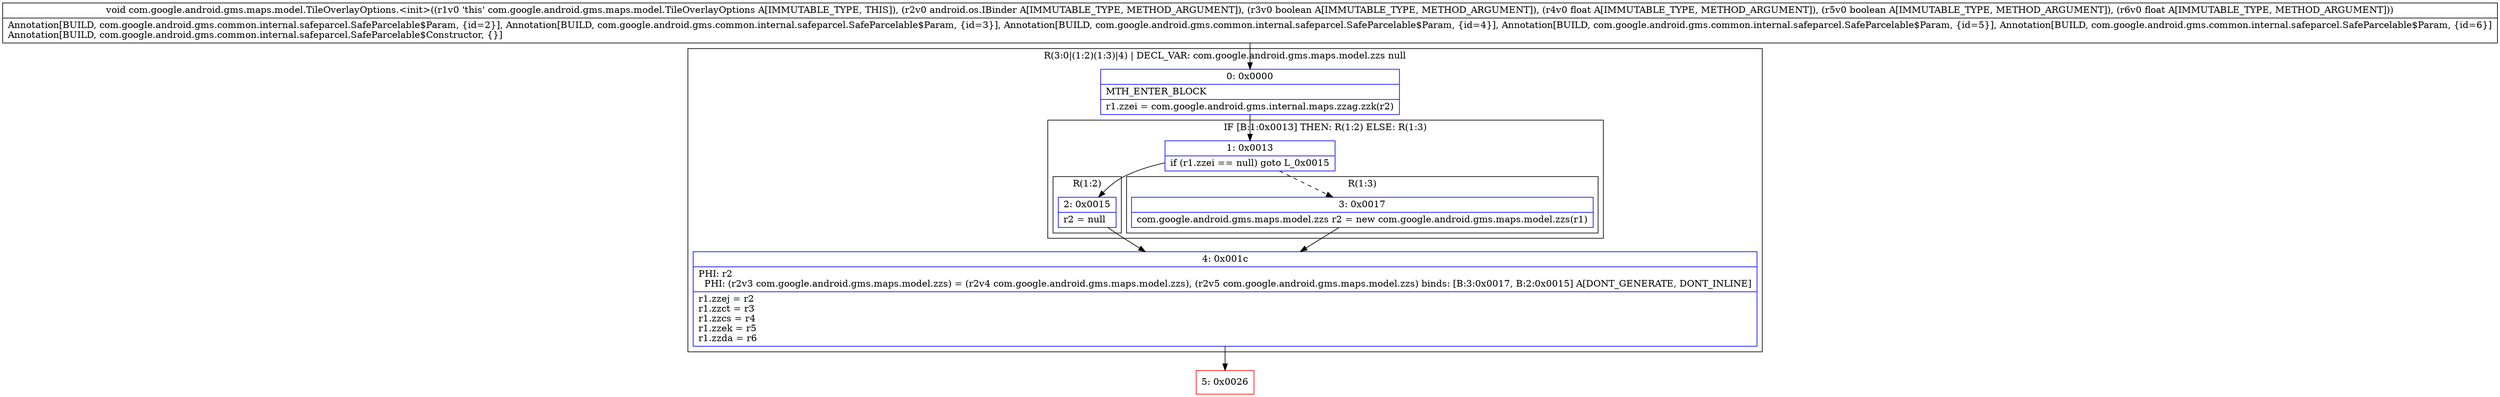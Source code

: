 digraph "CFG forcom.google.android.gms.maps.model.TileOverlayOptions.\<init\>(Landroid\/os\/IBinder;ZFZF)V" {
subgraph cluster_Region_2047755675 {
label = "R(3:0|(1:2)(1:3)|4) | DECL_VAR: com.google.android.gms.maps.model.zzs null\l";
node [shape=record,color=blue];
Node_0 [shape=record,label="{0\:\ 0x0000|MTH_ENTER_BLOCK\l|r1.zzei = com.google.android.gms.internal.maps.zzag.zzk(r2)\l}"];
subgraph cluster_IfRegion_670599926 {
label = "IF [B:1:0x0013] THEN: R(1:2) ELSE: R(1:3)";
node [shape=record,color=blue];
Node_1 [shape=record,label="{1\:\ 0x0013|if (r1.zzei == null) goto L_0x0015\l}"];
subgraph cluster_Region_2002823724 {
label = "R(1:2)";
node [shape=record,color=blue];
Node_2 [shape=record,label="{2\:\ 0x0015|r2 = null\l}"];
}
subgraph cluster_Region_795179832 {
label = "R(1:3)";
node [shape=record,color=blue];
Node_3 [shape=record,label="{3\:\ 0x0017|com.google.android.gms.maps.model.zzs r2 = new com.google.android.gms.maps.model.zzs(r1)\l}"];
}
}
Node_4 [shape=record,label="{4\:\ 0x001c|PHI: r2 \l  PHI: (r2v3 com.google.android.gms.maps.model.zzs) = (r2v4 com.google.android.gms.maps.model.zzs), (r2v5 com.google.android.gms.maps.model.zzs) binds: [B:3:0x0017, B:2:0x0015] A[DONT_GENERATE, DONT_INLINE]\l|r1.zzej = r2\lr1.zzct = r3\lr1.zzcs = r4\lr1.zzek = r5\lr1.zzda = r6\l}"];
}
Node_5 [shape=record,color=red,label="{5\:\ 0x0026}"];
MethodNode[shape=record,label="{void com.google.android.gms.maps.model.TileOverlayOptions.\<init\>((r1v0 'this' com.google.android.gms.maps.model.TileOverlayOptions A[IMMUTABLE_TYPE, THIS]), (r2v0 android.os.IBinder A[IMMUTABLE_TYPE, METHOD_ARGUMENT]), (r3v0 boolean A[IMMUTABLE_TYPE, METHOD_ARGUMENT]), (r4v0 float A[IMMUTABLE_TYPE, METHOD_ARGUMENT]), (r5v0 boolean A[IMMUTABLE_TYPE, METHOD_ARGUMENT]), (r6v0 float A[IMMUTABLE_TYPE, METHOD_ARGUMENT]))  | Annotation[BUILD, com.google.android.gms.common.internal.safeparcel.SafeParcelable$Param, \{id=2\}], Annotation[BUILD, com.google.android.gms.common.internal.safeparcel.SafeParcelable$Param, \{id=3\}], Annotation[BUILD, com.google.android.gms.common.internal.safeparcel.SafeParcelable$Param, \{id=4\}], Annotation[BUILD, com.google.android.gms.common.internal.safeparcel.SafeParcelable$Param, \{id=5\}], Annotation[BUILD, com.google.android.gms.common.internal.safeparcel.SafeParcelable$Param, \{id=6\}]\lAnnotation[BUILD, com.google.android.gms.common.internal.safeparcel.SafeParcelable$Constructor, \{\}]\l}"];
MethodNode -> Node_0;
Node_0 -> Node_1;
Node_1 -> Node_2;
Node_1 -> Node_3[style=dashed];
Node_2 -> Node_4;
Node_3 -> Node_4;
Node_4 -> Node_5;
}

